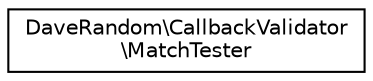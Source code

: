 digraph "Graphical Class Hierarchy"
{
 // INTERACTIVE_SVG=YES
 // LATEX_PDF_SIZE
  edge [fontname="Helvetica",fontsize="10",labelfontname="Helvetica",labelfontsize="10"];
  node [fontname="Helvetica",fontsize="10",shape=record];
  rankdir="LR";
  Node0 [label="DaveRandom\\CallbackValidator\l\\MatchTester",height=0.2,width=0.4,color="black", fillcolor="white", style="filled",URL="$d3/d4a/class_dave_random_1_1_callback_validator_1_1_match_tester.html",tooltip=" "];
}
